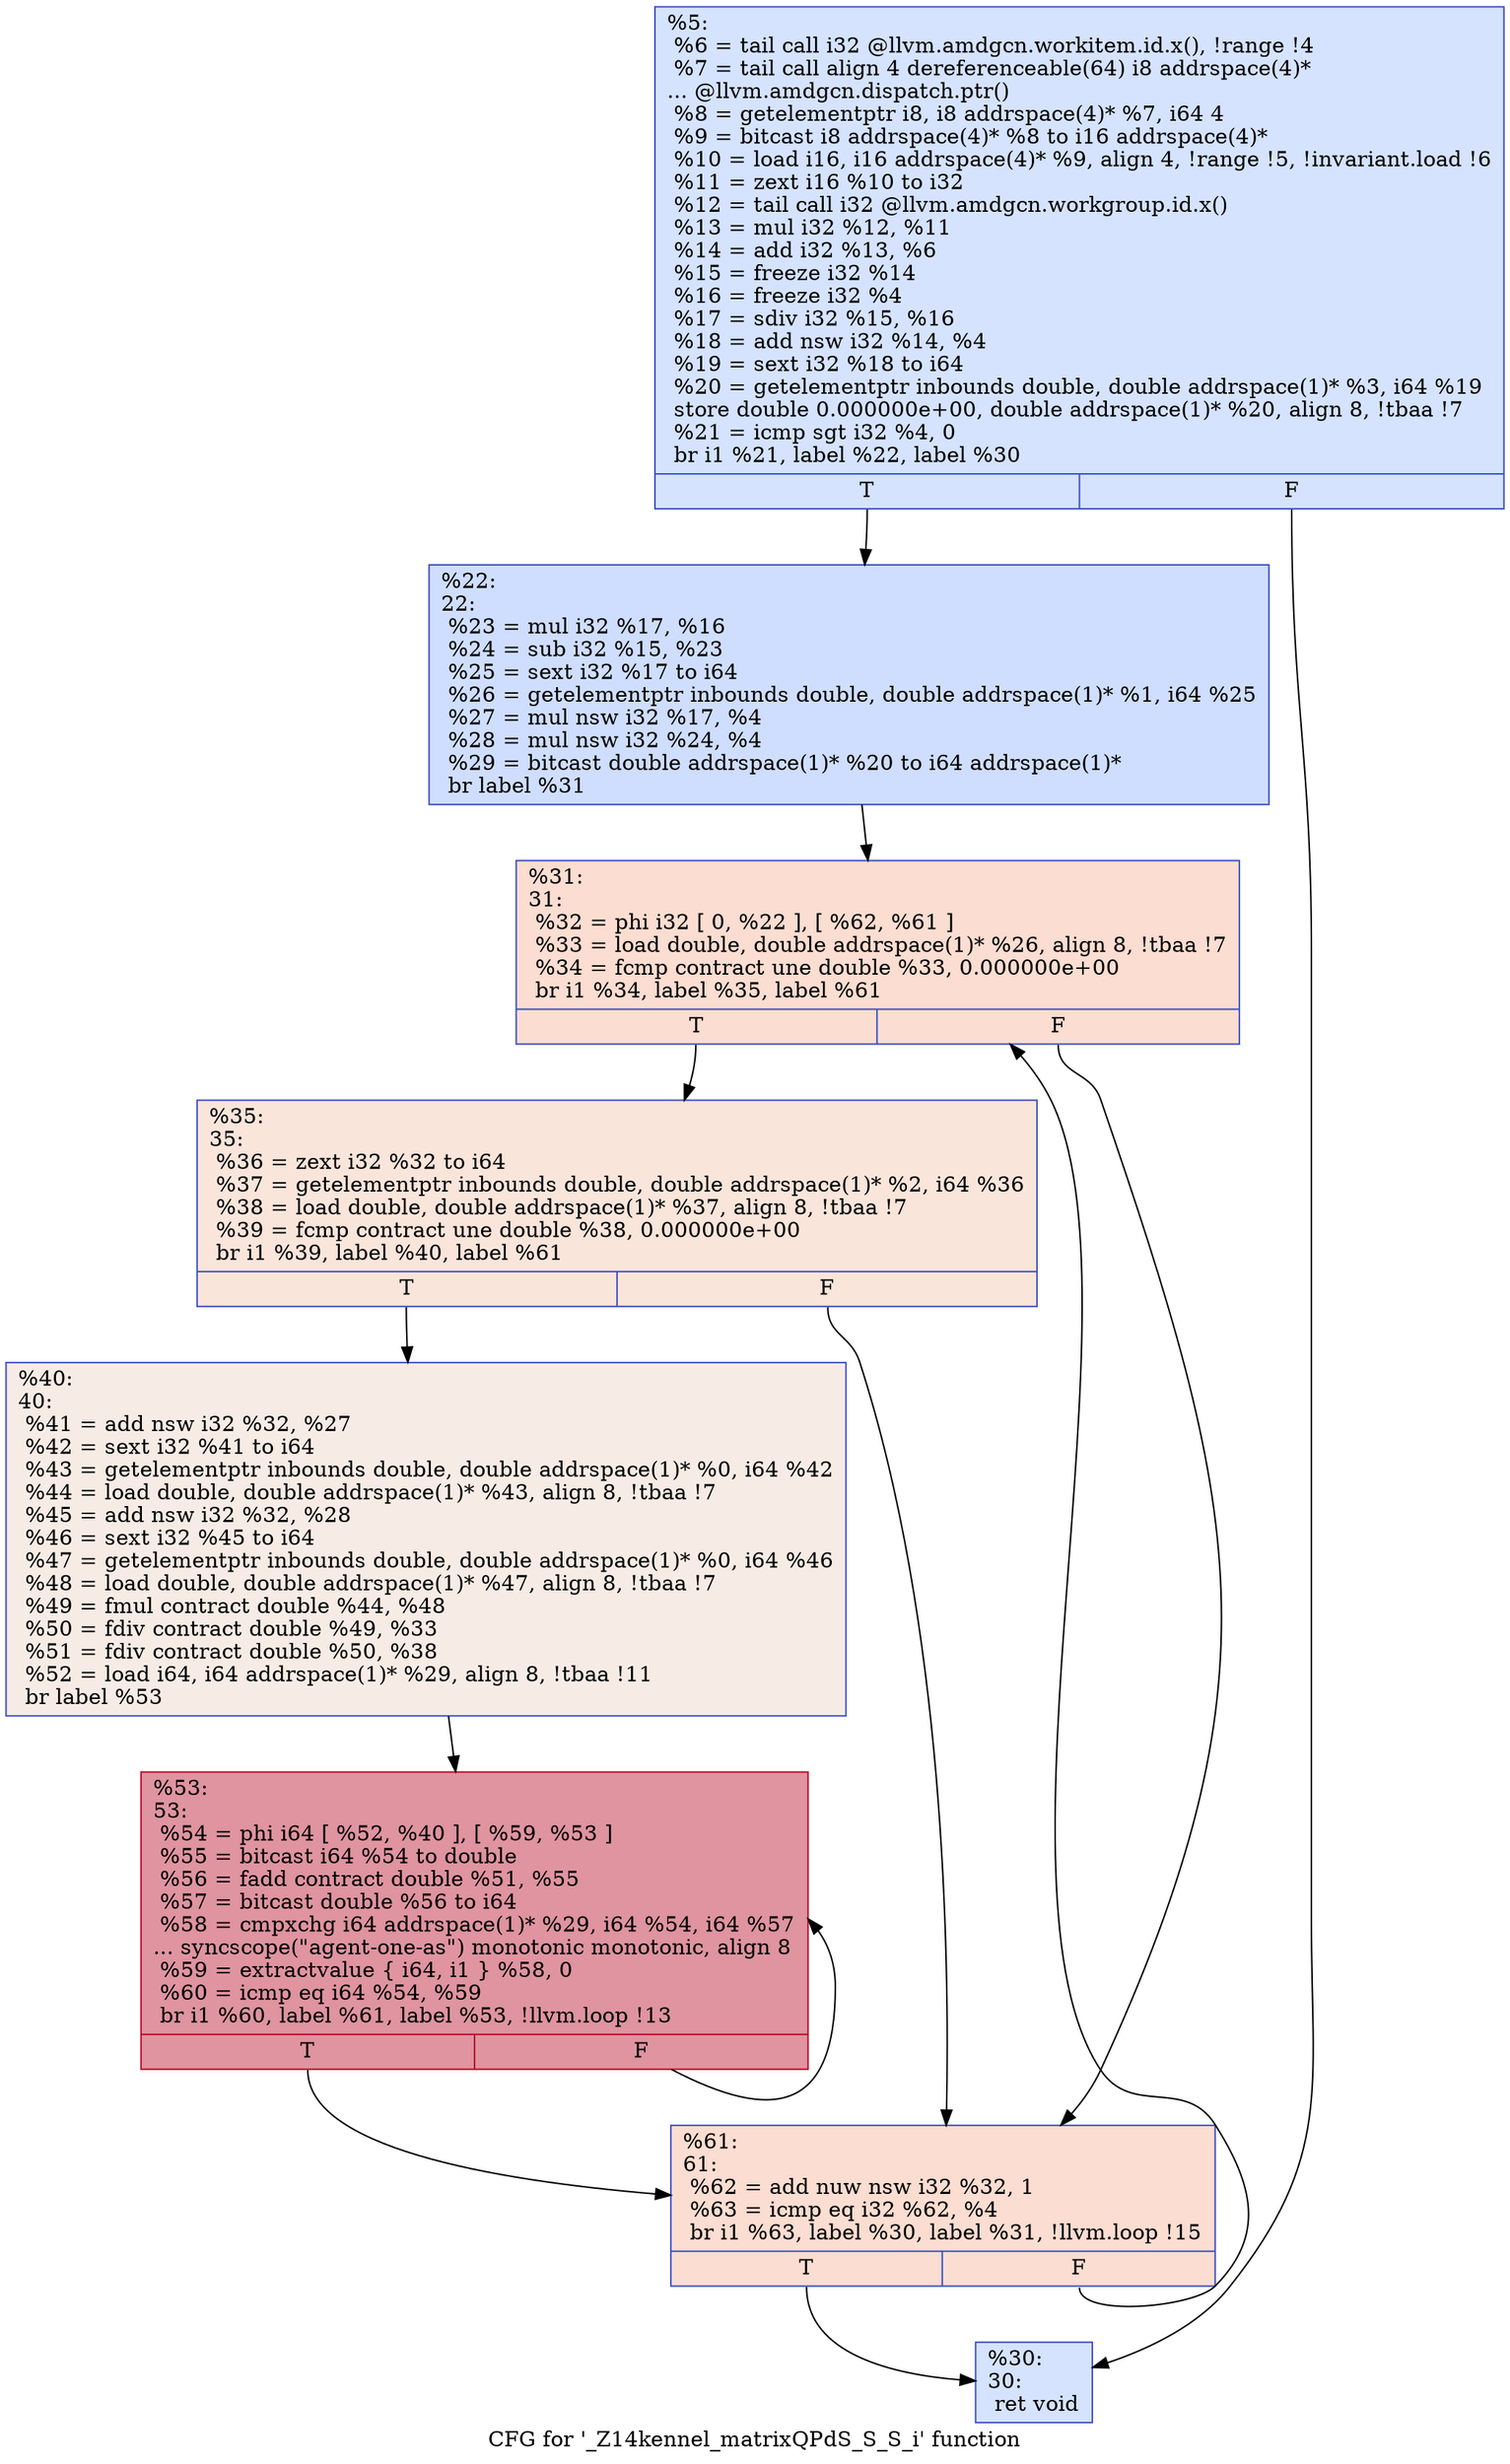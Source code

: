 digraph "CFG for '_Z14kennel_matrixQPdS_S_S_i' function" {
	label="CFG for '_Z14kennel_matrixQPdS_S_S_i' function";

	Node0x4767950 [shape=record,color="#3d50c3ff", style=filled, fillcolor="#a1c0ff70",label="{%5:\l  %6 = tail call i32 @llvm.amdgcn.workitem.id.x(), !range !4\l  %7 = tail call align 4 dereferenceable(64) i8 addrspace(4)*\l... @llvm.amdgcn.dispatch.ptr()\l  %8 = getelementptr i8, i8 addrspace(4)* %7, i64 4\l  %9 = bitcast i8 addrspace(4)* %8 to i16 addrspace(4)*\l  %10 = load i16, i16 addrspace(4)* %9, align 4, !range !5, !invariant.load !6\l  %11 = zext i16 %10 to i32\l  %12 = tail call i32 @llvm.amdgcn.workgroup.id.x()\l  %13 = mul i32 %12, %11\l  %14 = add i32 %13, %6\l  %15 = freeze i32 %14\l  %16 = freeze i32 %4\l  %17 = sdiv i32 %15, %16\l  %18 = add nsw i32 %14, %4\l  %19 = sext i32 %18 to i64\l  %20 = getelementptr inbounds double, double addrspace(1)* %3, i64 %19\l  store double 0.000000e+00, double addrspace(1)* %20, align 8, !tbaa !7\l  %21 = icmp sgt i32 %4, 0\l  br i1 %21, label %22, label %30\l|{<s0>T|<s1>F}}"];
	Node0x4767950:s0 -> Node0x476a7b0;
	Node0x4767950:s1 -> Node0x476a840;
	Node0x476a7b0 [shape=record,color="#3d50c3ff", style=filled, fillcolor="#93b5fe70",label="{%22:\l22:                                               \l  %23 = mul i32 %17, %16\l  %24 = sub i32 %15, %23\l  %25 = sext i32 %17 to i64\l  %26 = getelementptr inbounds double, double addrspace(1)* %1, i64 %25\l  %27 = mul nsw i32 %17, %4\l  %28 = mul nsw i32 %24, %4\l  %29 = bitcast double addrspace(1)* %20 to i64 addrspace(1)*\l  br label %31\l}"];
	Node0x476a7b0 -> Node0x476ad40;
	Node0x476a840 [shape=record,color="#3d50c3ff", style=filled, fillcolor="#a1c0ff70",label="{%30:\l30:                                               \l  ret void\l}"];
	Node0x476ad40 [shape=record,color="#3d50c3ff", style=filled, fillcolor="#f7b39670",label="{%31:\l31:                                               \l  %32 = phi i32 [ 0, %22 ], [ %62, %61 ]\l  %33 = load double, double addrspace(1)* %26, align 8, !tbaa !7\l  %34 = fcmp contract une double %33, 0.000000e+00\l  br i1 %34, label %35, label %61\l|{<s0>T|<s1>F}}"];
	Node0x476ad40:s0 -> Node0x476b7a0;
	Node0x476ad40:s1 -> Node0x476ae80;
	Node0x476b7a0 [shape=record,color="#3d50c3ff", style=filled, fillcolor="#f4c5ad70",label="{%35:\l35:                                               \l  %36 = zext i32 %32 to i64\l  %37 = getelementptr inbounds double, double addrspace(1)* %2, i64 %36\l  %38 = load double, double addrspace(1)* %37, align 8, !tbaa !7\l  %39 = fcmp contract une double %38, 0.000000e+00\l  br i1 %39, label %40, label %61\l|{<s0>T|<s1>F}}"];
	Node0x476b7a0:s0 -> Node0x476bb20;
	Node0x476b7a0:s1 -> Node0x476ae80;
	Node0x476bb20 [shape=record,color="#3d50c3ff", style=filled, fillcolor="#ecd3c570",label="{%40:\l40:                                               \l  %41 = add nsw i32 %32, %27\l  %42 = sext i32 %41 to i64\l  %43 = getelementptr inbounds double, double addrspace(1)* %0, i64 %42\l  %44 = load double, double addrspace(1)* %43, align 8, !tbaa !7\l  %45 = add nsw i32 %32, %28\l  %46 = sext i32 %45 to i64\l  %47 = getelementptr inbounds double, double addrspace(1)* %0, i64 %46\l  %48 = load double, double addrspace(1)* %47, align 8, !tbaa !7\l  %49 = fmul contract double %44, %48\l  %50 = fdiv contract double %49, %33\l  %51 = fdiv contract double %50, %38\l  %52 = load i64, i64 addrspace(1)* %29, align 8, !tbaa !11\l  br label %53\l}"];
	Node0x476bb20 -> Node0x476c360;
	Node0x476c360 [shape=record,color="#b70d28ff", style=filled, fillcolor="#b70d2870",label="{%53:\l53:                                               \l  %54 = phi i64 [ %52, %40 ], [ %59, %53 ]\l  %55 = bitcast i64 %54 to double\l  %56 = fadd contract double %51, %55\l  %57 = bitcast double %56 to i64\l  %58 = cmpxchg i64 addrspace(1)* %29, i64 %54, i64 %57\l... syncscope(\"agent-one-as\") monotonic monotonic, align 8\l  %59 = extractvalue \{ i64, i1 \} %58, 0\l  %60 = icmp eq i64 %54, %59\l  br i1 %60, label %61, label %53, !llvm.loop !13\l|{<s0>T|<s1>F}}"];
	Node0x476c360:s0 -> Node0x476ae80;
	Node0x476c360:s1 -> Node0x476c360;
	Node0x476ae80 [shape=record,color="#3d50c3ff", style=filled, fillcolor="#f7b39670",label="{%61:\l61:                                               \l  %62 = add nuw nsw i32 %32, 1\l  %63 = icmp eq i32 %62, %4\l  br i1 %63, label %30, label %31, !llvm.loop !15\l|{<s0>T|<s1>F}}"];
	Node0x476ae80:s0 -> Node0x476a840;
	Node0x476ae80:s1 -> Node0x476ad40;
}
